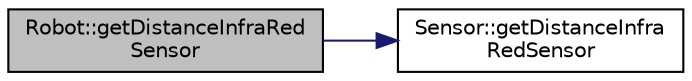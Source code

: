 digraph "Robot::getDistanceInfraRedSensor"
{
  edge [fontname="Helvetica",fontsize="10",labelfontname="Helvetica",labelfontsize="10"];
  node [fontname="Helvetica",fontsize="10",shape=record];
  rankdir="LR";
  Node11 [label="Robot::getDistanceInfraRed\lSensor",height=0.2,width=0.4,color="black", fillcolor="grey75", style="filled", fontcolor="black"];
  Node11 -> Node12 [color="midnightblue",fontsize="10",style="solid"];
  Node12 [label="Sensor::getDistanceInfra\lRedSensor",height=0.2,width=0.4,color="black", fillcolor="white", style="filled",URL="$class_sensor.html#acedff615de343a12574ea728ffd643b1",tooltip="return the distance between an object and the robot "];
}
